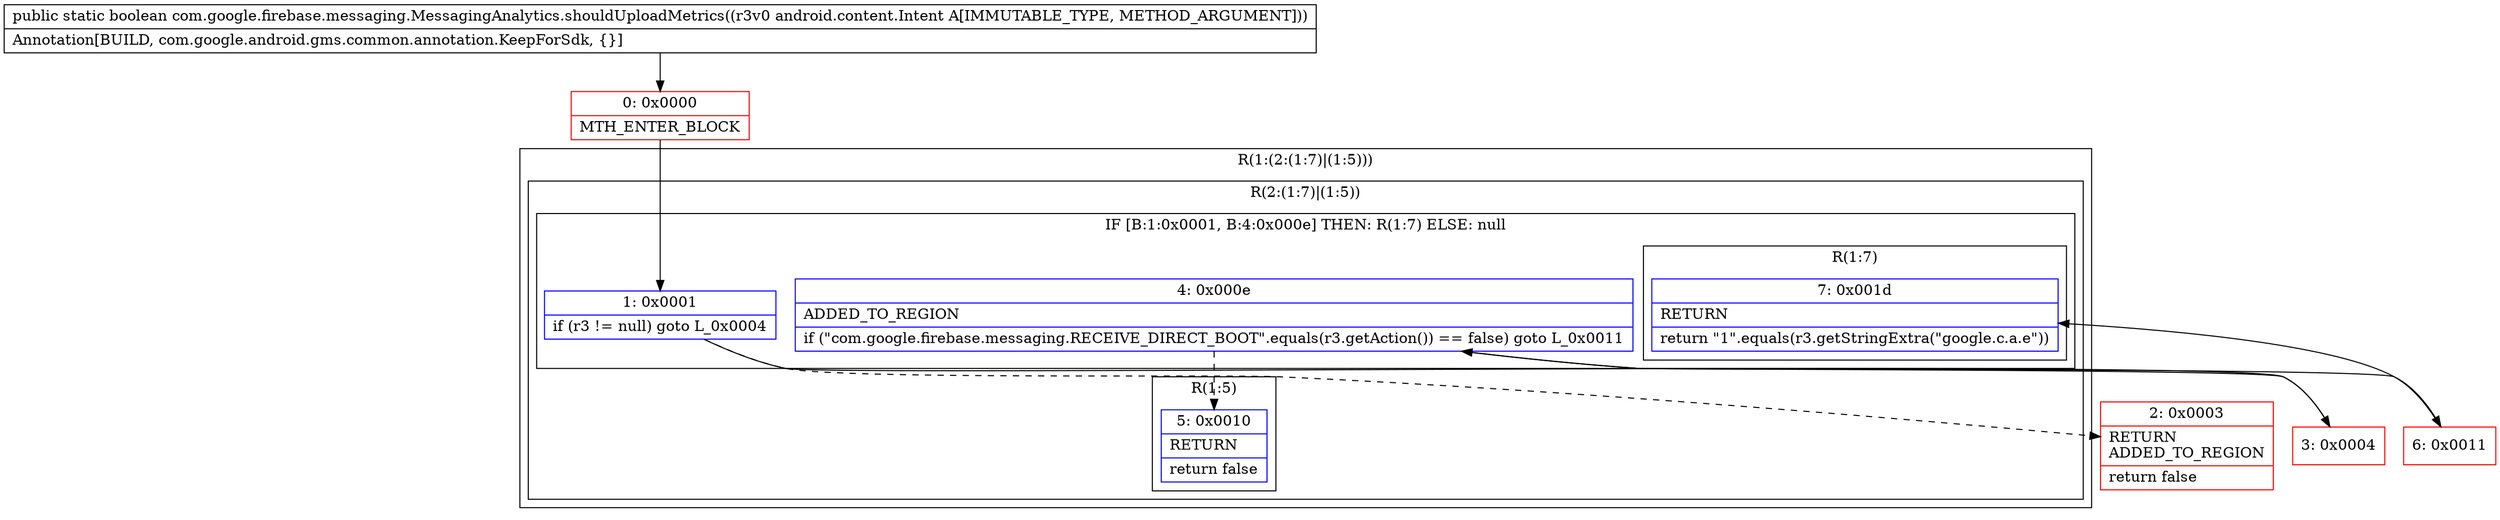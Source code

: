 digraph "CFG forcom.google.firebase.messaging.MessagingAnalytics.shouldUploadMetrics(Landroid\/content\/Intent;)Z" {
subgraph cluster_Region_1638354155 {
label = "R(1:(2:(1:7)|(1:5)))";
node [shape=record,color=blue];
subgraph cluster_Region_1243537230 {
label = "R(2:(1:7)|(1:5))";
node [shape=record,color=blue];
subgraph cluster_IfRegion_116380584 {
label = "IF [B:1:0x0001, B:4:0x000e] THEN: R(1:7) ELSE: null";
node [shape=record,color=blue];
Node_1 [shape=record,label="{1\:\ 0x0001|if (r3 != null) goto L_0x0004\l}"];
Node_4 [shape=record,label="{4\:\ 0x000e|ADDED_TO_REGION\l|if (\"com.google.firebase.messaging.RECEIVE_DIRECT_BOOT\".equals(r3.getAction()) == false) goto L_0x0011\l}"];
subgraph cluster_Region_1779790685 {
label = "R(1:7)";
node [shape=record,color=blue];
Node_7 [shape=record,label="{7\:\ 0x001d|RETURN\l|return \"1\".equals(r3.getStringExtra(\"google.c.a.e\"))\l}"];
}
}
subgraph cluster_Region_823048928 {
label = "R(1:5)";
node [shape=record,color=blue];
Node_5 [shape=record,label="{5\:\ 0x0010|RETURN\l|return false\l}"];
}
}
}
Node_0 [shape=record,color=red,label="{0\:\ 0x0000|MTH_ENTER_BLOCK\l}"];
Node_2 [shape=record,color=red,label="{2\:\ 0x0003|RETURN\lADDED_TO_REGION\l|return false\l}"];
Node_3 [shape=record,color=red,label="{3\:\ 0x0004}"];
Node_6 [shape=record,color=red,label="{6\:\ 0x0011}"];
MethodNode[shape=record,label="{public static boolean com.google.firebase.messaging.MessagingAnalytics.shouldUploadMetrics((r3v0 android.content.Intent A[IMMUTABLE_TYPE, METHOD_ARGUMENT]))  | Annotation[BUILD, com.google.android.gms.common.annotation.KeepForSdk, \{\}]\l}"];
MethodNode -> Node_0;
Node_1 -> Node_2[style=dashed];
Node_1 -> Node_3;
Node_4 -> Node_5[style=dashed];
Node_4 -> Node_6;
Node_0 -> Node_1;
Node_3 -> Node_4;
Node_6 -> Node_7;
}

